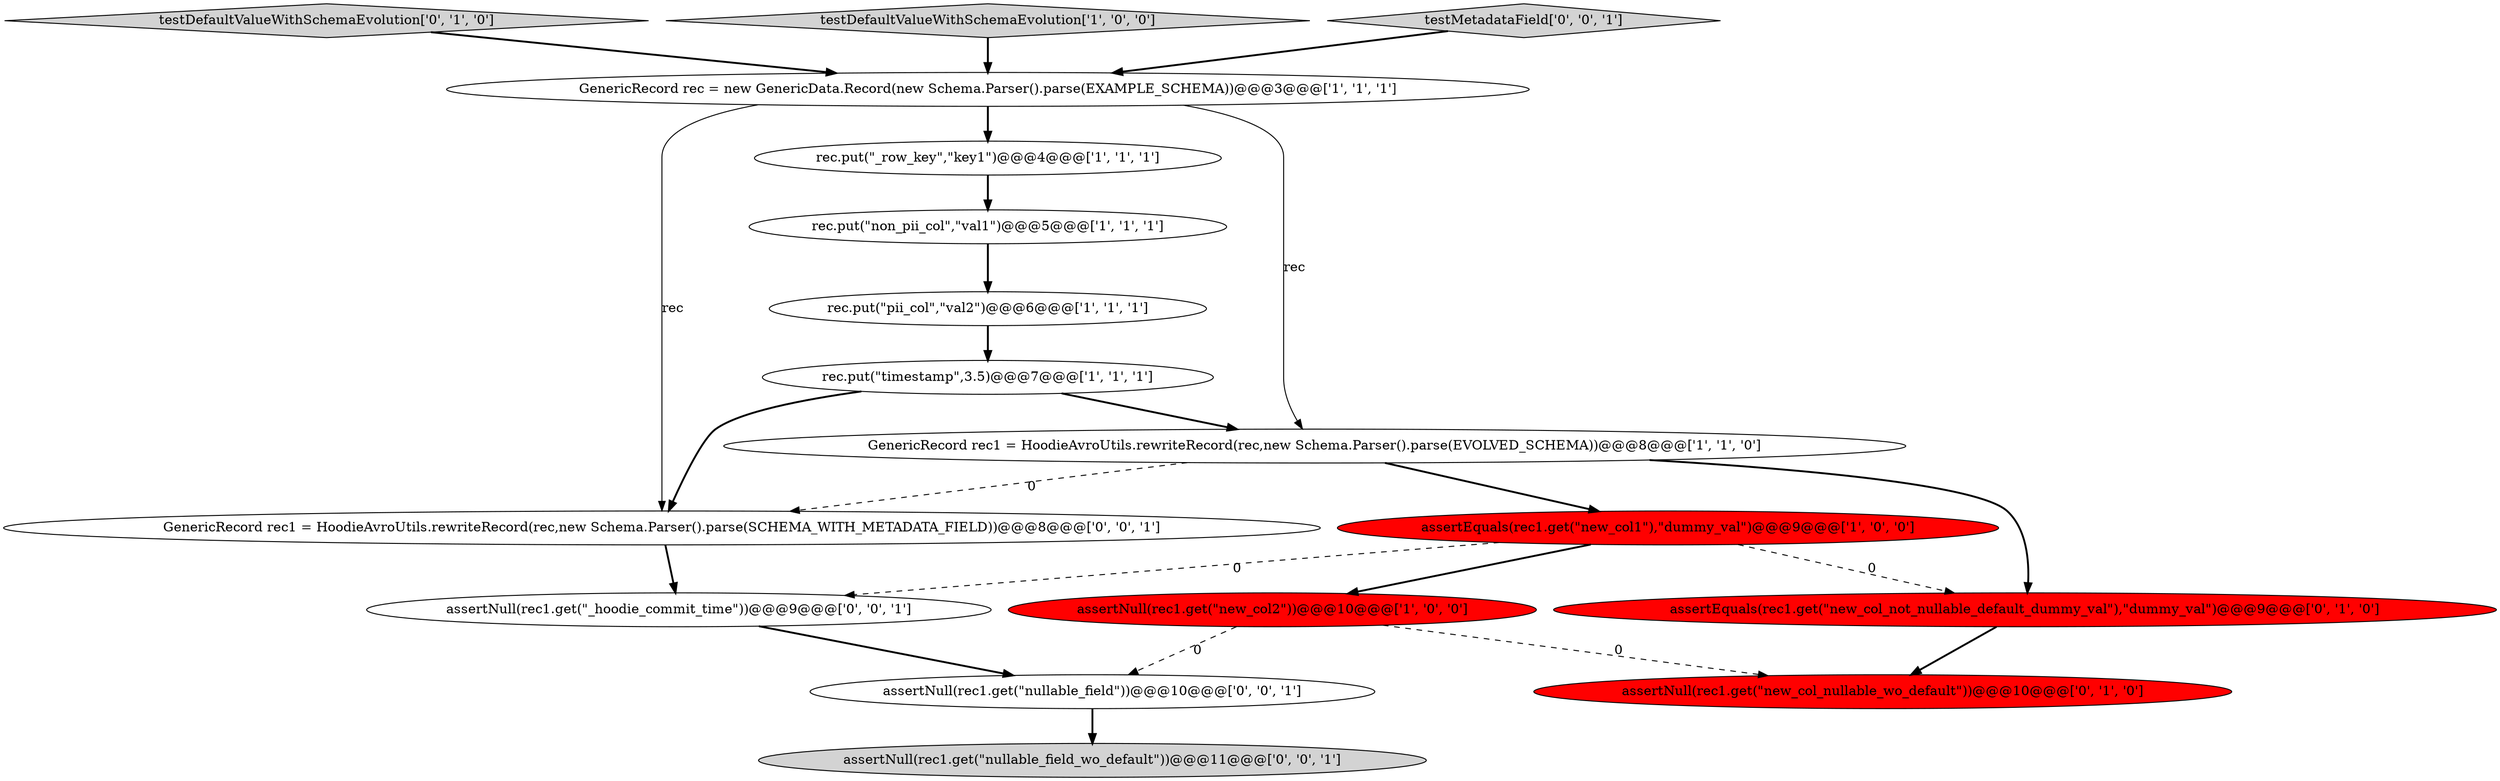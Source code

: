 digraph {
15 [style = filled, label = "assertNull(rec1.get(\"_hoodie_commit_time\"))@@@9@@@['0', '0', '1']", fillcolor = white, shape = ellipse image = "AAA0AAABBB3BBB"];
10 [style = filled, label = "testDefaultValueWithSchemaEvolution['0', '1', '0']", fillcolor = lightgray, shape = diamond image = "AAA0AAABBB2BBB"];
14 [style = filled, label = "assertNull(rec1.get(\"nullable_field\"))@@@10@@@['0', '0', '1']", fillcolor = white, shape = ellipse image = "AAA0AAABBB3BBB"];
1 [style = filled, label = "rec.put(\"_row_key\",\"key1\")@@@4@@@['1', '1', '1']", fillcolor = white, shape = ellipse image = "AAA0AAABBB1BBB"];
4 [style = filled, label = "GenericRecord rec = new GenericData.Record(new Schema.Parser().parse(EXAMPLE_SCHEMA))@@@3@@@['1', '1', '1']", fillcolor = white, shape = ellipse image = "AAA0AAABBB1BBB"];
3 [style = filled, label = "assertNull(rec1.get(\"new_col2\"))@@@10@@@['1', '0', '0']", fillcolor = red, shape = ellipse image = "AAA1AAABBB1BBB"];
11 [style = filled, label = "assertNull(rec1.get(\"new_col_nullable_wo_default\"))@@@10@@@['0', '1', '0']", fillcolor = red, shape = ellipse image = "AAA1AAABBB2BBB"];
7 [style = filled, label = "testDefaultValueWithSchemaEvolution['1', '0', '0']", fillcolor = lightgray, shape = diamond image = "AAA0AAABBB1BBB"];
9 [style = filled, label = "assertEquals(rec1.get(\"new_col_not_nullable_default_dummy_val\"),\"dummy_val\")@@@9@@@['0', '1', '0']", fillcolor = red, shape = ellipse image = "AAA1AAABBB2BBB"];
2 [style = filled, label = "rec.put(\"non_pii_col\",\"val1\")@@@5@@@['1', '1', '1']", fillcolor = white, shape = ellipse image = "AAA0AAABBB1BBB"];
12 [style = filled, label = "testMetadataField['0', '0', '1']", fillcolor = lightgray, shape = diamond image = "AAA0AAABBB3BBB"];
0 [style = filled, label = "rec.put(\"pii_col\",\"val2\")@@@6@@@['1', '1', '1']", fillcolor = white, shape = ellipse image = "AAA0AAABBB1BBB"];
13 [style = filled, label = "assertNull(rec1.get(\"nullable_field_wo_default\"))@@@11@@@['0', '0', '1']", fillcolor = lightgray, shape = ellipse image = "AAA0AAABBB3BBB"];
16 [style = filled, label = "GenericRecord rec1 = HoodieAvroUtils.rewriteRecord(rec,new Schema.Parser().parse(SCHEMA_WITH_METADATA_FIELD))@@@8@@@['0', '0', '1']", fillcolor = white, shape = ellipse image = "AAA0AAABBB3BBB"];
6 [style = filled, label = "GenericRecord rec1 = HoodieAvroUtils.rewriteRecord(rec,new Schema.Parser().parse(EVOLVED_SCHEMA))@@@8@@@['1', '1', '0']", fillcolor = white, shape = ellipse image = "AAA0AAABBB1BBB"];
5 [style = filled, label = "assertEquals(rec1.get(\"new_col1\"),\"dummy_val\")@@@9@@@['1', '0', '0']", fillcolor = red, shape = ellipse image = "AAA1AAABBB1BBB"];
8 [style = filled, label = "rec.put(\"timestamp\",3.5)@@@7@@@['1', '1', '1']", fillcolor = white, shape = ellipse image = "AAA0AAABBB1BBB"];
5->3 [style = bold, label=""];
8->16 [style = bold, label=""];
16->15 [style = bold, label=""];
9->11 [style = bold, label=""];
15->14 [style = bold, label=""];
5->9 [style = dashed, label="0"];
8->6 [style = bold, label=""];
7->4 [style = bold, label=""];
6->5 [style = bold, label=""];
2->0 [style = bold, label=""];
6->16 [style = dashed, label="0"];
12->4 [style = bold, label=""];
4->6 [style = solid, label="rec"];
0->8 [style = bold, label=""];
10->4 [style = bold, label=""];
1->2 [style = bold, label=""];
4->1 [style = bold, label=""];
4->16 [style = solid, label="rec"];
14->13 [style = bold, label=""];
6->9 [style = bold, label=""];
3->14 [style = dashed, label="0"];
5->15 [style = dashed, label="0"];
3->11 [style = dashed, label="0"];
}

